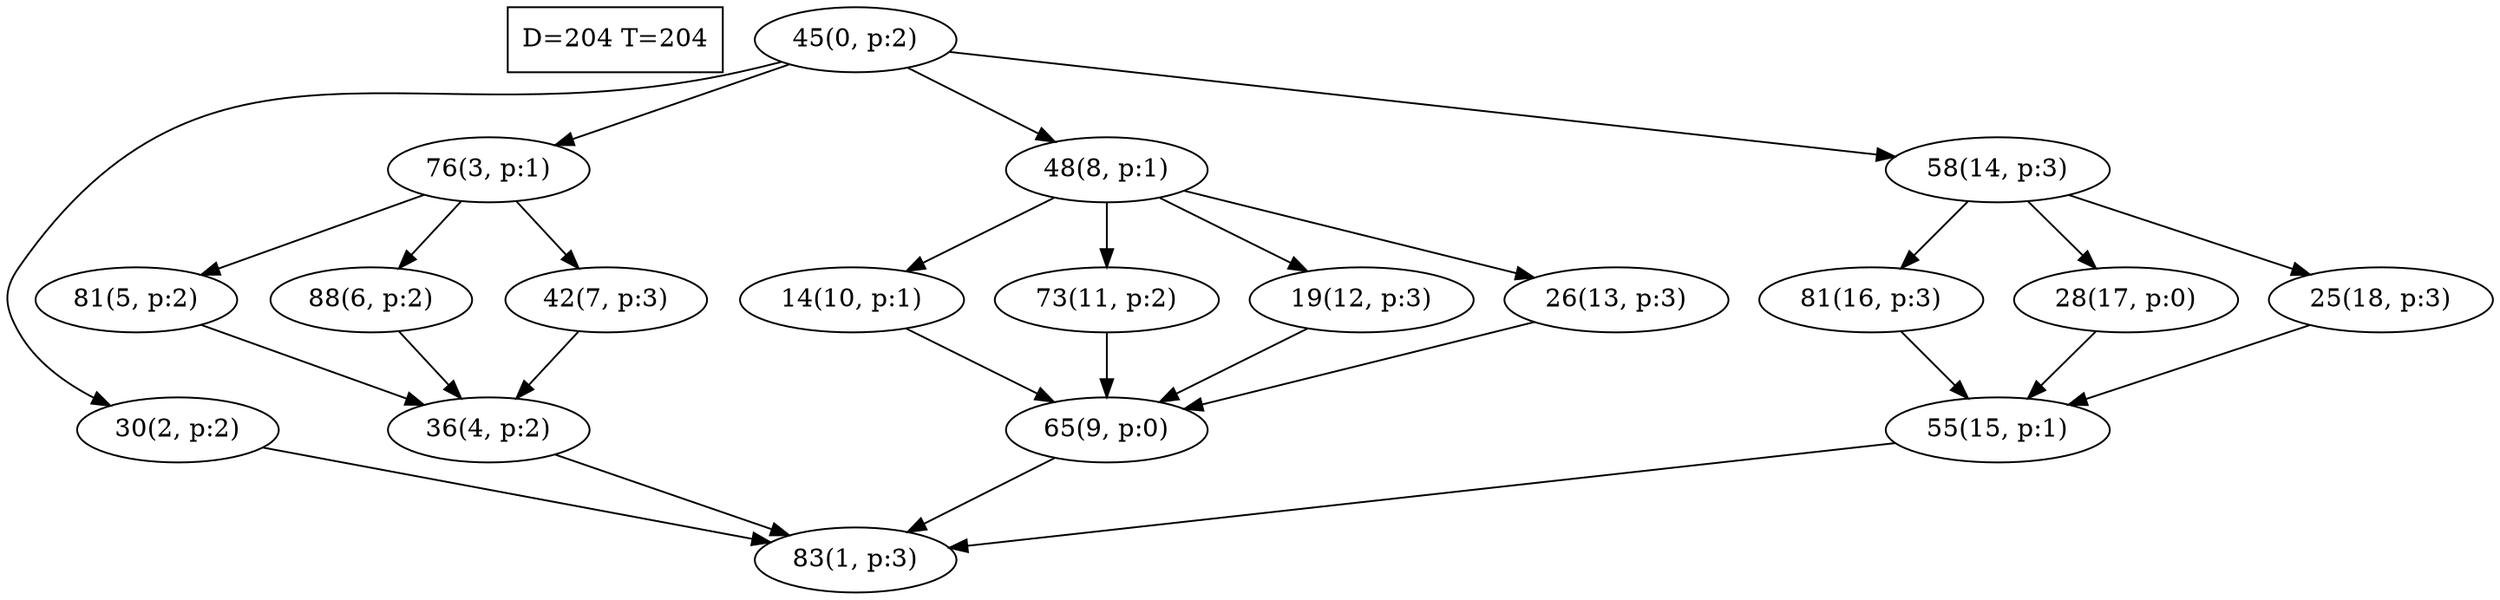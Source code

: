 digraph Task {
i [shape=box, label="D=204 T=204"]; 
0 [label="45(0, p:2)"];
1 [label="83(1, p:3)"];
2 [label="30(2, p:2)"];
3 [label="76(3, p:1)"];
4 [label="36(4, p:2)"];
5 [label="81(5, p:2)"];
6 [label="88(6, p:2)"];
7 [label="42(7, p:3)"];
8 [label="48(8, p:1)"];
9 [label="65(9, p:0)"];
10 [label="14(10, p:1)"];
11 [label="73(11, p:2)"];
12 [label="19(12, p:3)"];
13 [label="26(13, p:3)"];
14 [label="58(14, p:3)"];
15 [label="55(15, p:1)"];
16 [label="81(16, p:3)"];
17 [label="28(17, p:0)"];
18 [label="25(18, p:3)"];
0 -> 2;
0 -> 3;
0 -> 8;
0 -> 14;
2 -> 1;
3 -> 5;
3 -> 6;
3 -> 7;
4 -> 1;
5 -> 4;
6 -> 4;
7 -> 4;
8 -> 10;
8 -> 11;
8 -> 12;
8 -> 13;
9 -> 1;
10 -> 9;
11 -> 9;
12 -> 9;
13 -> 9;
14 -> 16;
14 -> 17;
14 -> 18;
15 -> 1;
16 -> 15;
17 -> 15;
18 -> 15;
}